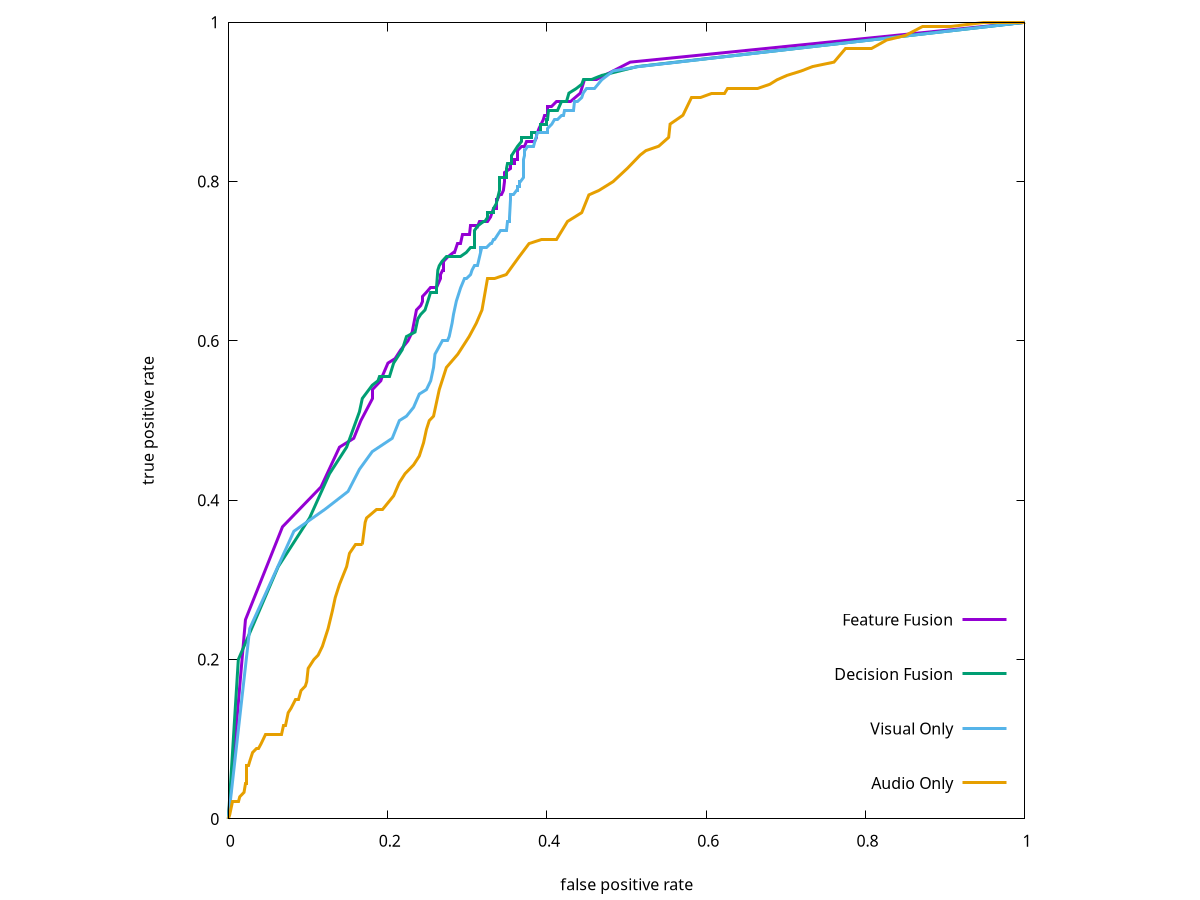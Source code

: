 #genearted by plot_roc.sh
set term tikz size 10,10
#set title 'bottle'
set key right bottom spacing 2.5
set xlabel 'false positive rate' offset 0,-.5
set ylabel 'true positive rate' offset -2,0
set size square
plot '-' w l lw 3 title 'Feature Fusion', '-' w l lw 3 title 'Decision Fusion', '-' w l lw 3 title 'Visual Only', '-' w l lw 3 title 'Audio Only'
1.00000 1.00000
0.50447 0.95000
0.46154 0.92778
0.45438 0.92778
0.44723 0.92778
0.44186 0.91111
0.42934 0.90000
0.42397 0.90000
0.41860 0.90000
0.41682 0.90000
0.41145 0.90000
0.40608 0.89444
0.40072 0.89444
0.40072 0.88889
0.40072 0.88333
0.39714 0.88333
0.39535 0.87778
0.38998 0.86667
0.38819 0.86111
0.38640 0.86111
0.38640 0.85556
0.38462 0.85000
0.38283 0.85000
0.37746 0.85000
0.37388 0.85000
0.37209 0.84444
0.36852 0.84444
0.36315 0.83889
0.36315 0.82778
0.35957 0.82778
0.35957 0.82778
0.35957 0.82222
0.35778 0.82222
0.35599 0.82222
0.35420 0.82222
0.35420 0.81667
0.34705 0.81111
0.34705 0.80556
0.34705 0.80000
0.34526 0.78889
0.34347 0.78333
0.33989 0.78333
0.33810 0.77778
0.33631 0.77778
0.33631 0.77778
0.33631 0.76667
0.33274 0.76667
0.33095 0.76111
0.32916 0.75556
0.32558 0.75000
0.31485 0.75000
0.31306 0.74444
0.31306 0.74444
0.31127 0.74444
0.30948 0.74444
0.30411 0.74444
0.30233 0.73333
0.30054 0.73333
0.29338 0.73333
0.29159 0.72222
0.28801 0.72222
0.28444 0.71111
0.28265 0.71111
0.28265 0.71111
0.27549 0.70556
0.27013 0.70000
0.27013 0.68889
0.26834 0.68889
0.26655 0.68333
0.26655 0.67778
0.26118 0.66667
0.25403 0.66667
0.24866 0.66111
0.24329 0.65556
0.24329 0.65000
0.24150 0.64444
0.23614 0.63889
0.23077 0.61111
0.22540 0.60000
0.21646 0.58889
0.20930 0.57778
0.20036 0.57222
0.19320 0.55556
0.19141 0.55000
0.18068 0.53889
0.18068 0.52778
0.16637 0.50000
0.15742 0.47778
0.13953 0.46667
0.11628 0.41667
0.10018 0.40000
0.06798 0.36667
0.02147 0.25000
0.00000 0.00000
e
1.00000 1.00000
0.51342 0.94444
0.46869 0.93333
0.45617 0.92778
0.44544 0.92778
0.44365 0.92222
0.43649 0.91667
0.42755 0.91111
0.42397 0.90000
0.41860 0.90000
0.41324 0.88889
0.41145 0.88889
0.40250 0.88889
0.40072 0.87778
0.39893 0.87778
0.39893 0.87222
0.39714 0.87222
0.39356 0.87222
0.39177 0.87222
0.39177 0.86111
0.38819 0.86111
0.38640 0.86111
0.38104 0.86111
0.38104 0.85556
0.37388 0.85556
0.36852 0.85556
0.36852 0.85000
0.36315 0.84444
0.35957 0.83889
0.35599 0.83333
0.35599 0.83333
0.35599 0.82778
0.35599 0.82222
0.35420 0.82222
0.35242 0.82222
0.35063 0.82222
0.34884 0.81667
0.34884 0.80556
0.33989 0.80556
0.33989 0.80000
0.33989 0.78889
0.33631 0.77222
0.33631 0.77222
0.33274 0.76667
0.33274 0.76111
0.32916 0.76111
0.32558 0.76111
0.32558 0.75556
0.32200 0.75000
0.32200 0.75000
0.32021 0.75000
0.31306 0.74444
0.30948 0.73889
0.30948 0.72778
0.30948 0.71667
0.30411 0.71667
0.29875 0.71111
0.29159 0.70556
0.28623 0.70556
0.28623 0.70556
0.28086 0.70556
0.27370 0.70556
0.26834 0.70000
0.26476 0.69444
0.26297 0.68889
0.26118 0.66667
0.26118 0.66111
0.25403 0.66111
0.25045 0.65000
0.24866 0.64444
0.24687 0.63889
0.24150 0.63333
0.23792 0.62778
0.23435 0.61111
0.22361 0.60556
0.21825 0.58889
0.20751 0.57222
0.20215 0.55556
0.18962 0.55556
0.18784 0.55000
0.18068 0.54444
0.16816 0.52778
0.16458 0.51111
0.14848 0.46667
0.12701 0.43333
0.11449 0.40556
0.10197 0.37778
0.06261 0.31667
0.01252 0.20000
0.00000 0.00000
e
1.00000 1.00000
0.51521 0.94444
0.48301 0.93889
0.46869 0.92778
0.45975 0.91667
0.44902 0.91667
0.44544 0.91111
0.44365 0.90556
0.43828 0.90000
0.43470 0.90000
0.43292 0.88889
0.42755 0.88889
0.42218 0.88889
0.42039 0.88333
0.41860 0.88333
0.41324 0.87778
0.40966 0.87778
0.40608 0.87222
0.40072 0.86667
0.40072 0.86111
0.39714 0.86111
0.39356 0.86111
0.38998 0.86111
0.38819 0.86111
0.38640 0.85556
0.38462 0.85000
0.38283 0.84444
0.38104 0.84444
0.37567 0.84444
0.37209 0.83889
0.37209 0.83889
0.37209 0.83333
0.37030 0.82778
0.37030 0.81111
0.37030 0.80556
0.36673 0.80000
0.36494 0.80000
0.36494 0.79444
0.36494 0.79444
0.36315 0.79444
0.36315 0.78889
0.36136 0.78889
0.35778 0.78333
0.35599 0.78333
0.35420 0.78333
0.35420 0.77778
0.35242 0.75556
0.35242 0.75000
0.35063 0.75000
0.34884 0.73889
0.34168 0.73889
0.33810 0.73333
0.33453 0.72778
0.33453 0.72778
0.33274 0.72778
0.33095 0.72222
0.32916 0.72222
0.32379 0.71667
0.32200 0.71667
0.31843 0.71667
0.31664 0.71667
0.31664 0.71111
0.31664 0.71111
0.31306 0.69444
0.30948 0.69444
0.30590 0.68889
0.30411 0.68333
0.29875 0.67778
0.29696 0.67778
0.29159 0.66667
0.28623 0.65000
0.28265 0.63333
0.28265 0.63333
0.28086 0.62222
0.27728 0.60556
0.27549 0.60000
0.26834 0.60000
0.25939 0.58333
0.25760 0.56667
0.25403 0.55000
0.24866 0.53889
0.23971 0.53333
0.23256 0.51667
0.22361 0.50556
0.21467 0.50000
0.20572 0.47778
0.18068 0.46111
0.16458 0.43889
0.15027 0.41111
0.12165 0.38889
0.08229 0.36111
0.02683 0.23889
0.00000 0.00000
e
1.00000 1.00000
0.97138 1.00000
0.94812 1.00000
0.90698 0.99444
0.87120 0.99444
0.84973 0.98333
0.82648 0.97778
0.80680 0.96667
0.79070 0.96667
0.77460 0.96667
0.76029 0.95000
0.73345 0.94444
0.71914 0.93889
0.70125 0.93333
0.68873 0.92778
0.67979 0.92222
0.66369 0.91667
0.65116 0.91667
0.62612 0.91667
0.62254 0.91111
0.60644 0.91111
0.59213 0.90556
0.58140 0.90556
0.57066 0.88333
0.55456 0.87222
0.55277 0.85556
0.54025 0.84444
0.52415 0.83889
0.51699 0.83333
0.50089 0.81667
0.48301 0.80000
0.46512 0.78889
0.46512 0.78889
0.45259 0.78333
0.44365 0.76111
0.42576 0.75000
0.41145 0.72778
0.39356 0.72778
0.37746 0.72222
0.36494 0.70556
0.34884 0.68333
0.33453 0.67778
0.32558 0.67778
0.31843 0.63889
0.31127 0.62222
0.30233 0.60556
0.28801 0.58333
0.27370 0.56667
0.26476 0.53889
0.25760 0.50556
0.25224 0.50000
0.24866 0.48889
0.24508 0.47222
0.23971 0.45556
0.23256 0.44444
0.22182 0.43333
0.21467 0.42222
0.20751 0.40556
0.19320 0.38889
0.18605 0.38889
0.17352 0.37778
0.17174 0.37222
0.16816 0.34444
0.16816 0.34444
0.15921 0.34444
0.15206 0.33333
0.14848 0.31667
0.13953 0.29444
0.13417 0.27778
0.13059 0.26111
0.12522 0.23889
0.11807 0.21667
0.11270 0.20556
0.10733 0.20000
0.10733 0.20000
0.10018 0.18889
0.09839 0.17222
0.09660 0.16667
0.09123 0.16111
0.08766 0.15000
0.08408 0.15000
0.07871 0.13889
0.07513 0.13333
0.07156 0.11667
0.06977 0.11667
0.06619 0.10556
0.06082 0.10556
0.05367 0.10556
0.04651 0.10556
0.04114 0.09444
0.03757 0.08889
0.03578 0.08889
0.03041 0.08333
0.02862 0.07778
0.02683 0.07222
0.02504 0.06667
0.02326 0.06667
0.02326 0.04444
0.02147 0.04444
0.01968 0.03333
0.01431 0.02778
0.01252 0.02222
0.00537 0.02222
0.00179 0.00556
0.00000 0.00000
e
